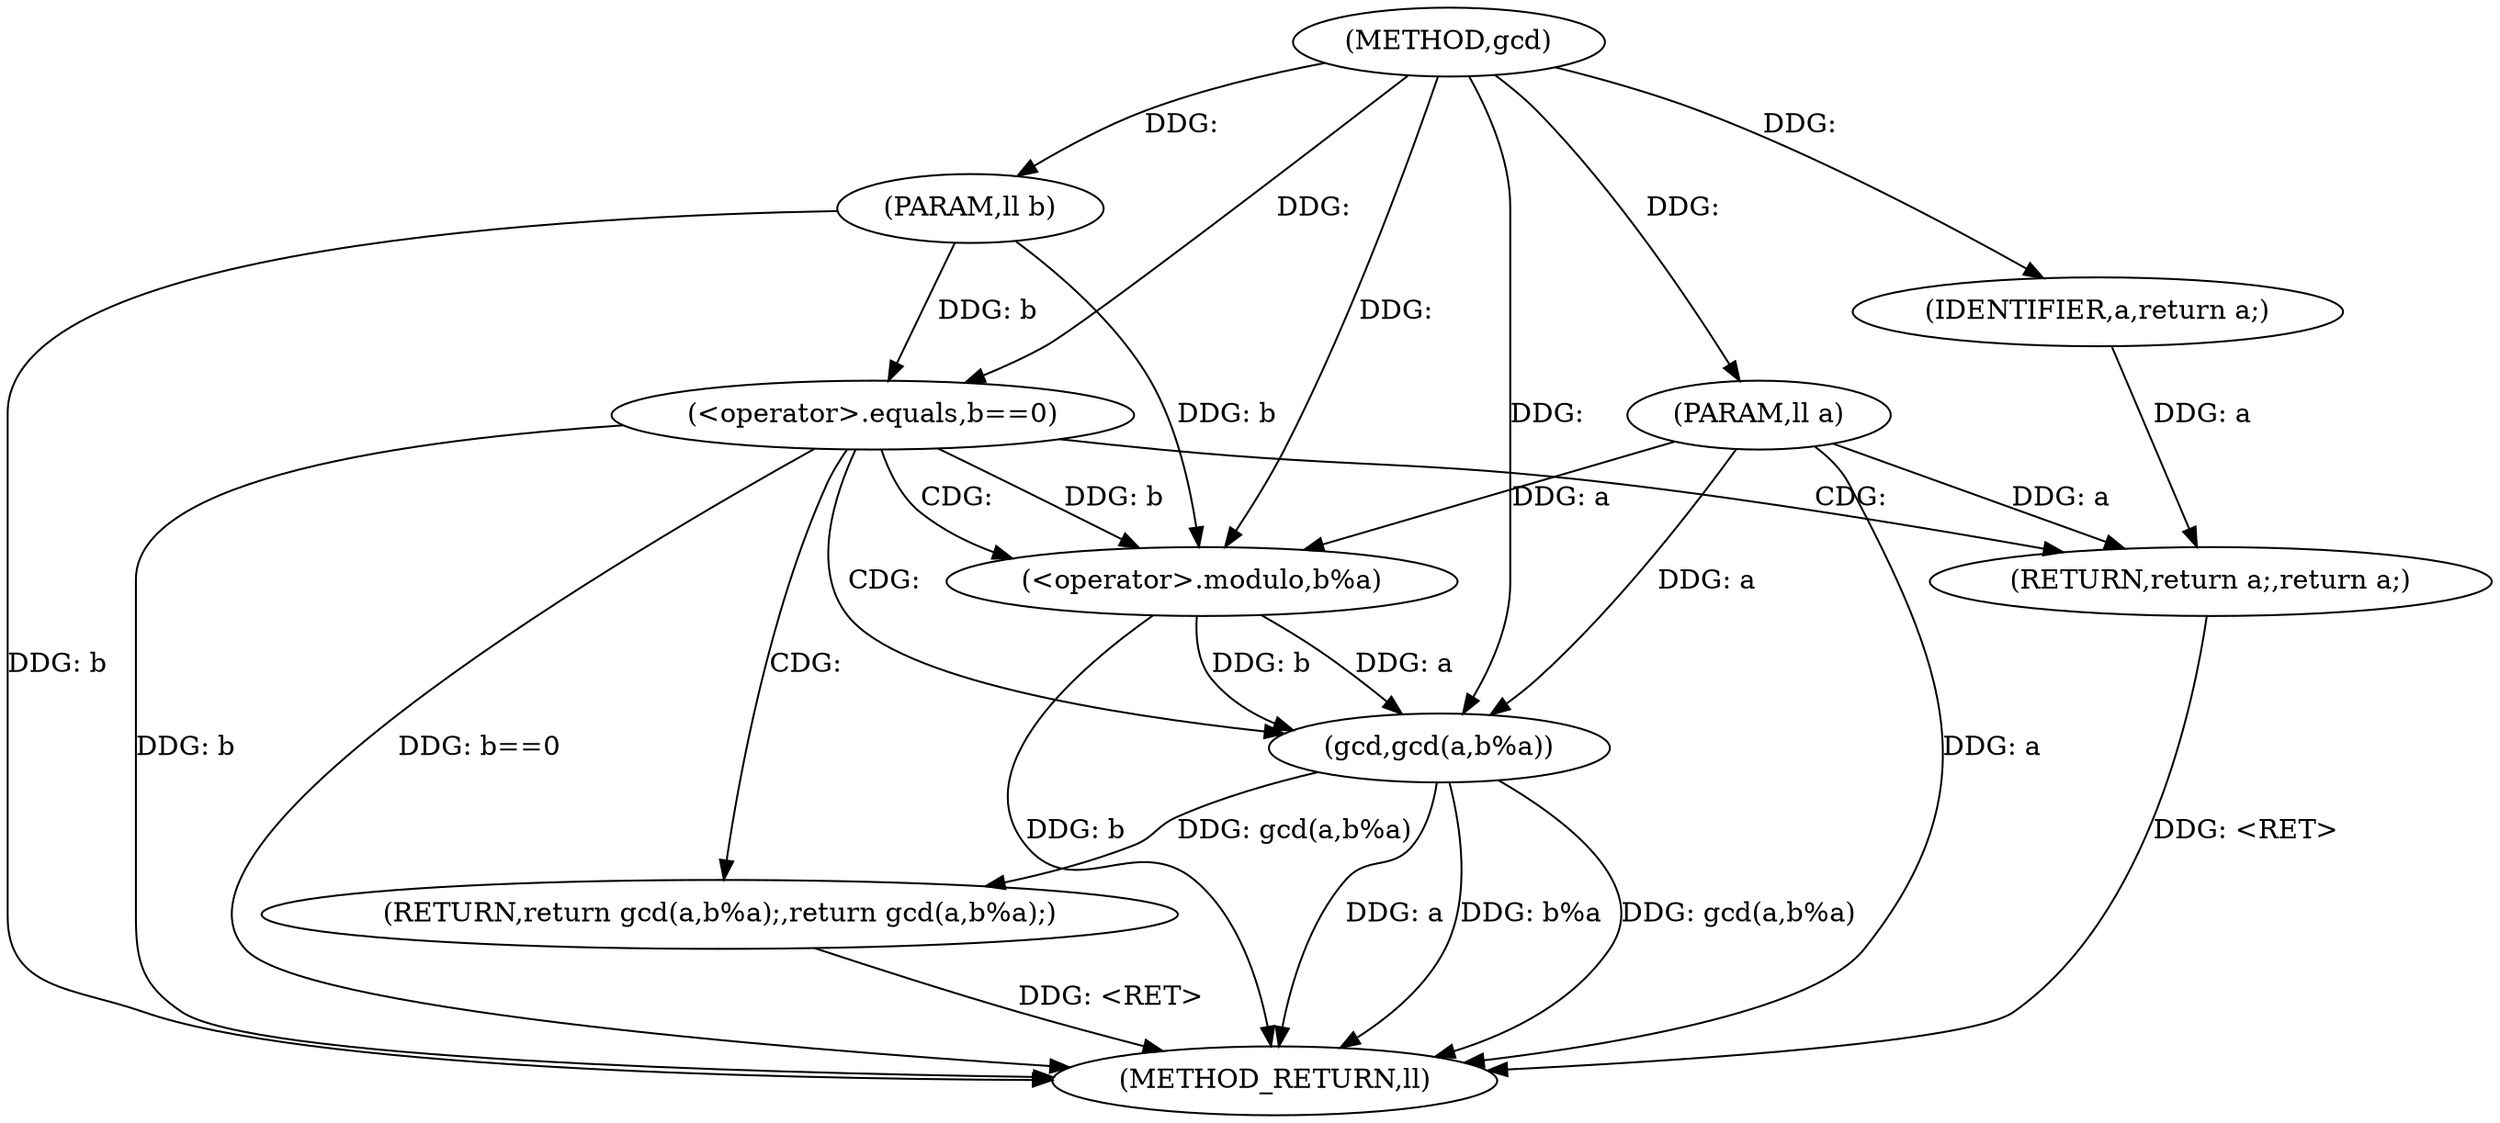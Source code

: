 digraph "gcd" {  
"1000123" [label = "(METHOD,gcd)" ]
"1000140" [label = "(METHOD_RETURN,ll)" ]
"1000124" [label = "(PARAM,ll a)" ]
"1000125" [label = "(PARAM,ll b)" ]
"1000128" [label = "(<operator>.equals,b==0)" ]
"1000131" [label = "(RETURN,return a;,return a;)" ]
"1000132" [label = "(IDENTIFIER,a,return a;)" ]
"1000134" [label = "(RETURN,return gcd(a,b%a);,return gcd(a,b%a);)" ]
"1000135" [label = "(gcd,gcd(a,b%a))" ]
"1000137" [label = "(<operator>.modulo,b%a)" ]
  "1000124" -> "1000140"  [ label = "DDG: a"] 
  "1000125" -> "1000140"  [ label = "DDG: b"] 
  "1000128" -> "1000140"  [ label = "DDG: b"] 
  "1000128" -> "1000140"  [ label = "DDG: b==0"] 
  "1000135" -> "1000140"  [ label = "DDG: a"] 
  "1000137" -> "1000140"  [ label = "DDG: b"] 
  "1000135" -> "1000140"  [ label = "DDG: b%a"] 
  "1000135" -> "1000140"  [ label = "DDG: gcd(a,b%a)"] 
  "1000134" -> "1000140"  [ label = "DDG: <RET>"] 
  "1000131" -> "1000140"  [ label = "DDG: <RET>"] 
  "1000123" -> "1000124"  [ label = "DDG: "] 
  "1000123" -> "1000125"  [ label = "DDG: "] 
  "1000132" -> "1000131"  [ label = "DDG: a"] 
  "1000124" -> "1000131"  [ label = "DDG: a"] 
  "1000125" -> "1000128"  [ label = "DDG: b"] 
  "1000123" -> "1000128"  [ label = "DDG: "] 
  "1000123" -> "1000132"  [ label = "DDG: "] 
  "1000135" -> "1000134"  [ label = "DDG: gcd(a,b%a)"] 
  "1000137" -> "1000135"  [ label = "DDG: a"] 
  "1000124" -> "1000135"  [ label = "DDG: a"] 
  "1000123" -> "1000135"  [ label = "DDG: "] 
  "1000137" -> "1000135"  [ label = "DDG: b"] 
  "1000128" -> "1000137"  [ label = "DDG: b"] 
  "1000125" -> "1000137"  [ label = "DDG: b"] 
  "1000123" -> "1000137"  [ label = "DDG: "] 
  "1000124" -> "1000137"  [ label = "DDG: a"] 
  "1000128" -> "1000137"  [ label = "CDG: "] 
  "1000128" -> "1000131"  [ label = "CDG: "] 
  "1000128" -> "1000135"  [ label = "CDG: "] 
  "1000128" -> "1000134"  [ label = "CDG: "] 
}
